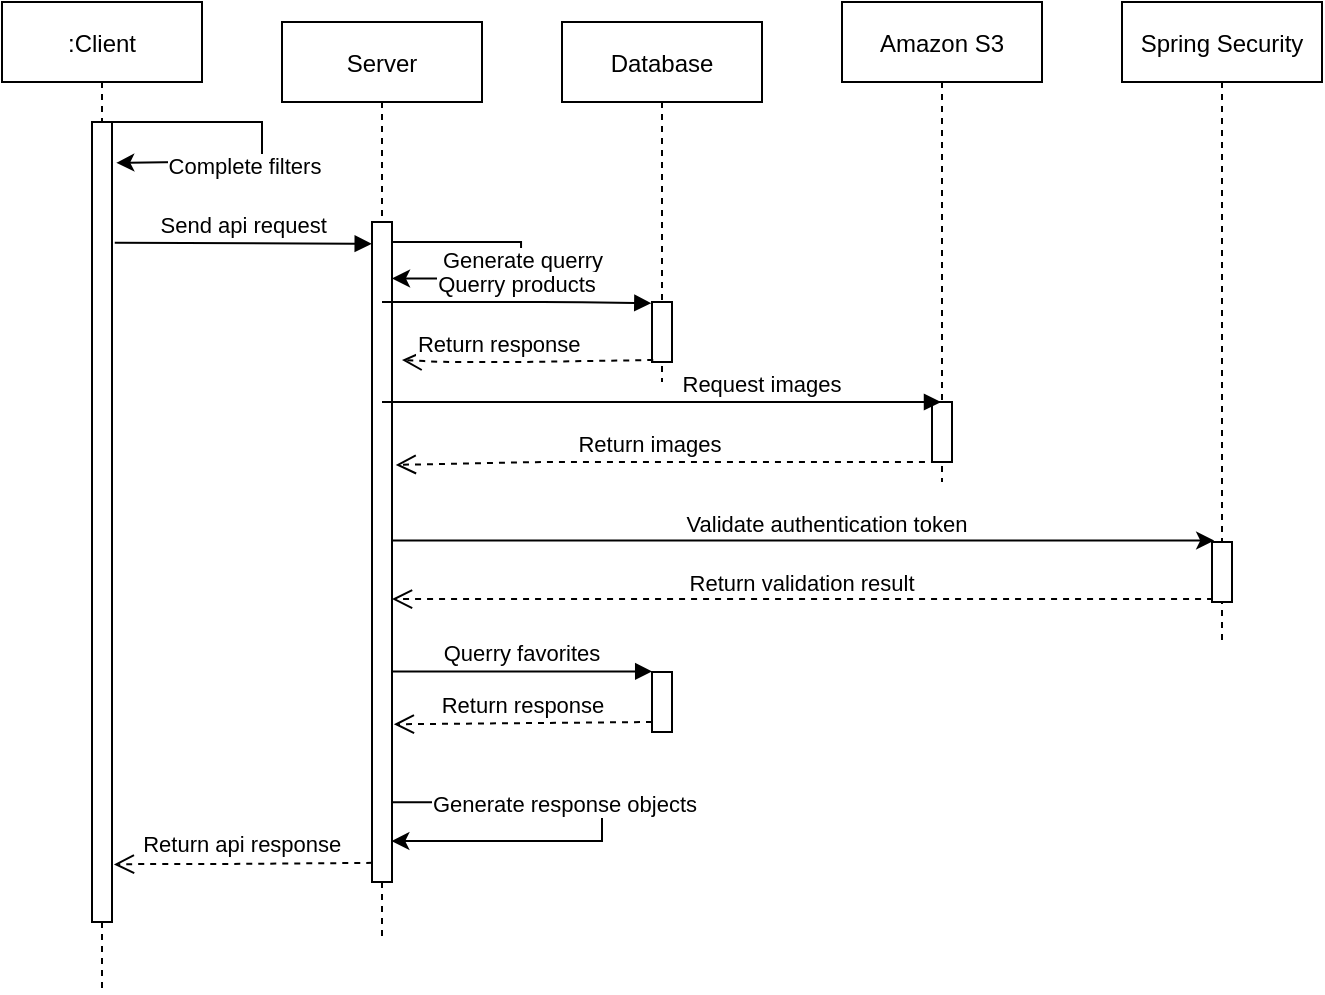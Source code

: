 <mxfile version="20.8.16" type="device"><diagram id="kgpKYQtTHZ0yAKxKKP6v" name="Page-1"><mxGraphModel dx="1276" dy="614" grid="1" gridSize="10" guides="1" tooltips="1" connect="1" arrows="1" fold="1" page="1" pageScale="1" pageWidth="850" pageHeight="1100" math="0" shadow="0"><root><mxCell id="0"/><mxCell id="1" parent="0"/><mxCell id="3nuBFxr9cyL0pnOWT2aG-1" value=":Client" style="shape=umlLifeline;perimeter=lifelinePerimeter;container=1;collapsible=0;recursiveResize=0;rounded=0;shadow=0;strokeWidth=1;" parent="1" vertex="1"><mxGeometry x="120" y="10" width="100" height="495" as="geometry"/></mxCell><mxCell id="3nuBFxr9cyL0pnOWT2aG-2" value="" style="points=[];perimeter=orthogonalPerimeter;rounded=0;shadow=0;strokeWidth=1;" parent="3nuBFxr9cyL0pnOWT2aG-1" vertex="1"><mxGeometry x="45" y="60" width="10" height="400" as="geometry"/></mxCell><mxCell id="amxqYJAk1gWmJ-G8Z1ON-53" value="" style="endArrow=classic;html=1;rounded=0;entryX=1.214;entryY=0.051;entryDx=0;entryDy=0;entryPerimeter=0;" parent="3nuBFxr9cyL0pnOWT2aG-1" source="3nuBFxr9cyL0pnOWT2aG-1" target="3nuBFxr9cyL0pnOWT2aG-2" edge="1"><mxGeometry width="50" height="50" relative="1" as="geometry"><mxPoint x="100" y="110" as="sourcePoint"/><mxPoint x="150" y="60" as="targetPoint"/><Array as="points"><mxPoint x="90" y="60"/><mxPoint x="130" y="60"/><mxPoint x="130" y="70"/><mxPoint x="130" y="80"/><mxPoint x="90" y="80"/></Array></mxGeometry></mxCell><mxCell id="amxqYJAk1gWmJ-G8Z1ON-55" value="Complete filters" style="edgeLabel;html=1;align=center;verticalAlign=middle;resizable=0;points=[];" parent="amxqYJAk1gWmJ-G8Z1ON-53" vertex="1" connectable="0"><mxGeometry x="0.259" y="2" relative="1" as="geometry"><mxPoint as="offset"/></mxGeometry></mxCell><mxCell id="3nuBFxr9cyL0pnOWT2aG-5" value="Server" style="shape=umlLifeline;perimeter=lifelinePerimeter;container=1;collapsible=0;recursiveResize=0;rounded=0;shadow=0;strokeWidth=1;" parent="1" vertex="1"><mxGeometry x="260" y="20" width="100" height="460" as="geometry"/></mxCell><mxCell id="3nuBFxr9cyL0pnOWT2aG-6" value="" style="points=[];perimeter=orthogonalPerimeter;rounded=0;shadow=0;strokeWidth=1;" parent="3nuBFxr9cyL0pnOWT2aG-5" vertex="1"><mxGeometry x="45" y="100" width="10" height="330" as="geometry"/></mxCell><mxCell id="amxqYJAk1gWmJ-G8Z1ON-42" value="" style="endArrow=classic;html=1;rounded=0;exitX=1.1;exitY=0.024;exitDx=0;exitDy=0;exitPerimeter=0;entryX=1.048;entryY=0.094;entryDx=0;entryDy=0;entryPerimeter=0;edgeStyle=elbowEdgeStyle;" parent="3nuBFxr9cyL0pnOWT2aG-5" edge="1"><mxGeometry width="50" height="50" relative="1" as="geometry"><mxPoint x="55.52" y="110.0" as="sourcePoint"/><mxPoint x="55.0" y="128.2" as="targetPoint"/><Array as="points"><mxPoint x="119.52" y="108.76"/><mxPoint x="119.52" y="118.76"/><mxPoint x="79.52" y="118.76"/></Array></mxGeometry></mxCell><mxCell id="amxqYJAk1gWmJ-G8Z1ON-44" value="Generate querry" style="edgeLabel;html=1;align=center;verticalAlign=middle;resizable=0;points=[];" parent="amxqYJAk1gWmJ-G8Z1ON-42" vertex="1" connectable="0"><mxGeometry x="-0.48" y="-2" relative="1" as="geometry"><mxPoint x="26" y="7" as="offset"/></mxGeometry></mxCell><mxCell id="amxqYJAk1gWmJ-G8Z1ON-51" value="" style="endArrow=classic;html=1;rounded=0;exitX=1.034;exitY=0.879;exitDx=0;exitDy=0;exitPerimeter=0;entryX=0.967;entryY=0.938;entryDx=0;entryDy=0;entryPerimeter=0;edgeStyle=elbowEdgeStyle;" parent="3nuBFxr9cyL0pnOWT2aG-5" source="3nuBFxr9cyL0pnOWT2aG-6" target="3nuBFxr9cyL0pnOWT2aG-6" edge="1"><mxGeometry width="50" height="50" relative="1" as="geometry"><mxPoint x="90" y="430" as="sourcePoint"/><mxPoint x="140" y="380" as="targetPoint"/><Array as="points"><mxPoint x="160" y="420"/><mxPoint x="160" y="400"/></Array></mxGeometry></mxCell><mxCell id="amxqYJAk1gWmJ-G8Z1ON-52" value="Generate response objects" style="edgeLabel;html=1;align=center;verticalAlign=middle;resizable=0;points=[];" parent="amxqYJAk1gWmJ-G8Z1ON-51" vertex="1" connectable="0"><mxGeometry x="-0.451" y="-1" relative="1" as="geometry"><mxPoint x="22" as="offset"/></mxGeometry></mxCell><mxCell id="JZSL9WO_KzAMcPUhdWvp-1" value="Database" style="shape=umlLifeline;perimeter=lifelinePerimeter;container=1;collapsible=0;recursiveResize=0;rounded=0;shadow=0;strokeWidth=1;" parent="1" vertex="1"><mxGeometry x="400" y="20" width="100" height="180" as="geometry"/></mxCell><mxCell id="JZSL9WO_KzAMcPUhdWvp-2" value="" style="points=[];perimeter=orthogonalPerimeter;rounded=0;shadow=0;strokeWidth=1;" parent="JZSL9WO_KzAMcPUhdWvp-1" vertex="1"><mxGeometry x="45" y="140" width="10" height="30" as="geometry"/></mxCell><mxCell id="JZSL9WO_KzAMcPUhdWvp-6" value="Querry products" style="verticalAlign=bottom;endArrow=block;shadow=0;strokeWidth=1;entryX=-0.034;entryY=0.02;entryDx=0;entryDy=0;entryPerimeter=0;" parent="1" source="3nuBFxr9cyL0pnOWT2aG-5" target="JZSL9WO_KzAMcPUhdWvp-2" edge="1"><mxGeometry x="0.0" relative="1" as="geometry"><mxPoint x="320" y="160" as="sourcePoint"/><mxPoint x="520" y="170" as="targetPoint"/><mxPoint as="offset"/><Array as="points"><mxPoint x="370" y="160"/><mxPoint x="400" y="160"/></Array></mxGeometry></mxCell><mxCell id="amxqYJAk1gWmJ-G8Z1ON-3" value="Amazon S3" style="shape=umlLifeline;perimeter=lifelinePerimeter;container=1;collapsible=0;recursiveResize=0;rounded=0;shadow=0;strokeWidth=1;" parent="1" vertex="1"><mxGeometry x="540" y="10" width="100" height="240" as="geometry"/></mxCell><mxCell id="amxqYJAk1gWmJ-G8Z1ON-4" value="" style="points=[];perimeter=orthogonalPerimeter;rounded=0;shadow=0;strokeWidth=1;" parent="amxqYJAk1gWmJ-G8Z1ON-3" vertex="1"><mxGeometry x="45" y="200" width="10" height="30" as="geometry"/></mxCell><mxCell id="amxqYJAk1gWmJ-G8Z1ON-1" value="Return response" style="verticalAlign=bottom;endArrow=open;dashed=1;endSize=8;shadow=0;strokeWidth=1;exitX=0.062;exitY=0.967;exitDx=0;exitDy=0;exitPerimeter=0;" parent="1" source="JZSL9WO_KzAMcPUhdWvp-2" edge="1"><mxGeometry x="0.228" relative="1" as="geometry"><mxPoint x="320" y="189" as="targetPoint"/><mxPoint x="485" y="190.0" as="sourcePoint"/><Array as="points"><mxPoint x="380" y="190"/><mxPoint x="340" y="190"/></Array><mxPoint as="offset"/></mxGeometry></mxCell><mxCell id="amxqYJAk1gWmJ-G8Z1ON-15" value="Spring Security" style="shape=umlLifeline;perimeter=lifelinePerimeter;container=1;collapsible=0;recursiveResize=0;rounded=0;shadow=0;strokeWidth=1;" parent="1" vertex="1"><mxGeometry x="680" y="10" width="100" height="320" as="geometry"/></mxCell><mxCell id="amxqYJAk1gWmJ-G8Z1ON-19" value="" style="endArrow=classic;html=1;rounded=0;entryX=0.109;entryY=-0.024;entryDx=0;entryDy=0;entryPerimeter=0;" parent="1" source="3nuBFxr9cyL0pnOWT2aG-6" target="amxqYJAk1gWmJ-G8Z1ON-18" edge="1"><mxGeometry width="50" height="50" relative="1" as="geometry"><mxPoint x="320" y="279" as="sourcePoint"/><mxPoint x="560" y="280" as="targetPoint"/></mxGeometry></mxCell><mxCell id="amxqYJAk1gWmJ-G8Z1ON-20" value="Validate authentication token" style="edgeLabel;html=1;align=center;verticalAlign=middle;resizable=0;points=[];" parent="amxqYJAk1gWmJ-G8Z1ON-19" vertex="1" connectable="0"><mxGeometry x="0.052" y="1" relative="1" as="geometry"><mxPoint x="1" y="-8" as="offset"/></mxGeometry></mxCell><mxCell id="amxqYJAk1gWmJ-G8Z1ON-27" value="Return response" style="verticalAlign=bottom;endArrow=open;dashed=1;endSize=8;shadow=0;strokeWidth=1;entryX=1.092;entryY=0.761;entryDx=0;entryDy=0;entryPerimeter=0;" parent="1" target="3nuBFxr9cyL0pnOWT2aG-6" edge="1"><mxGeometry relative="1" as="geometry"><mxPoint x="320" y="370" as="targetPoint"/><mxPoint x="445" y="370" as="sourcePoint"/></mxGeometry></mxCell><mxCell id="amxqYJAk1gWmJ-G8Z1ON-23" value="" style="points=[];perimeter=orthogonalPerimeter;rounded=0;shadow=0;strokeWidth=1;" parent="1" vertex="1"><mxGeometry x="445" y="345" width="10" height="30" as="geometry"/></mxCell><mxCell id="amxqYJAk1gWmJ-G8Z1ON-26" value="Querry favorites" style="verticalAlign=bottom;endArrow=block;shadow=0;strokeWidth=1;entryX=0.011;entryY=-0.009;entryDx=0;entryDy=0;entryPerimeter=0;" parent="1" source="3nuBFxr9cyL0pnOWT2aG-6" target="amxqYJAk1gWmJ-G8Z1ON-23" edge="1"><mxGeometry x="-0.001" relative="1" as="geometry"><mxPoint x="320" y="345" as="sourcePoint"/><mxPoint x="440" y="295" as="targetPoint"/><mxPoint as="offset"/></mxGeometry></mxCell><mxCell id="amxqYJAk1gWmJ-G8Z1ON-9" value="Request images" style="verticalAlign=bottom;endArrow=block;shadow=0;strokeWidth=1;" parent="1" source="3nuBFxr9cyL0pnOWT2aG-5" target="amxqYJAk1gWmJ-G8Z1ON-3" edge="1"><mxGeometry x="0.36" relative="1" as="geometry"><mxPoint x="320" y="220" as="sourcePoint"/><mxPoint x="444.54" y="175.68" as="targetPoint"/><mxPoint as="offset"/><Array as="points"><mxPoint x="500" y="210"/><mxPoint x="550" y="210"/><mxPoint x="580" y="210"/></Array></mxGeometry></mxCell><mxCell id="amxqYJAk1gWmJ-G8Z1ON-22" value="Return validation result" style="verticalAlign=bottom;endArrow=open;dashed=1;endSize=8;shadow=0;strokeWidth=1;exitX=0.053;exitY=0.951;exitDx=0;exitDy=0;exitPerimeter=0;" parent="1" source="amxqYJAk1gWmJ-G8Z1ON-18" target="3nuBFxr9cyL0pnOWT2aG-6" edge="1"><mxGeometry x="0.001" y="1" relative="1" as="geometry"><mxPoint x="320" y="265" as="targetPoint"/><mxPoint x="730" y="265" as="sourcePoint"/><mxPoint as="offset"/></mxGeometry></mxCell><mxCell id="JZSL9WO_KzAMcPUhdWvp-9" value="Send api request" style="verticalAlign=bottom;endArrow=block;shadow=0;strokeWidth=1;entryX=-0.014;entryY=0.033;entryDx=0;entryDy=0;entryPerimeter=0;exitX=1.138;exitY=0.151;exitDx=0;exitDy=0;exitPerimeter=0;" parent="1" source="3nuBFxr9cyL0pnOWT2aG-2" target="3nuBFxr9cyL0pnOWT2aG-6" edge="1"><mxGeometry x="0.001" relative="1" as="geometry"><mxPoint x="180" y="120" as="sourcePoint"/><mxPoint x="300" y="120" as="targetPoint"/><mxPoint as="offset"/></mxGeometry></mxCell><mxCell id="amxqYJAk1gWmJ-G8Z1ON-18" value="" style="points=[];perimeter=orthogonalPerimeter;rounded=0;shadow=0;strokeWidth=1;" parent="1" vertex="1"><mxGeometry x="725" y="280" width="10" height="30" as="geometry"/></mxCell><mxCell id="amxqYJAk1gWmJ-G8Z1ON-46" value="Return images" style="verticalAlign=bottom;endArrow=open;dashed=1;endSize=8;shadow=0;strokeWidth=1;entryX=1.188;entryY=0.368;entryDx=0;entryDy=0;entryPerimeter=0;exitX=0.248;exitY=1;exitDx=0;exitDy=0;exitPerimeter=0;" parent="1" source="amxqYJAk1gWmJ-G8Z1ON-4" target="3nuBFxr9cyL0pnOWT2aG-6" edge="1"><mxGeometry x="0.059" relative="1" as="geometry"><mxPoint x="320" y="250" as="targetPoint"/><mxPoint x="725.53" y="237.5" as="sourcePoint"/><mxPoint as="offset"/><Array as="points"><mxPoint x="500" y="240"/><mxPoint x="390" y="240"/></Array></mxGeometry></mxCell><mxCell id="amxqYJAk1gWmJ-G8Z1ON-56" value="Return api response" style="verticalAlign=bottom;endArrow=open;dashed=1;endSize=8;shadow=0;strokeWidth=1;exitX=0.013;exitY=0.971;exitDx=0;exitDy=0;exitPerimeter=0;entryX=1.095;entryY=0.928;entryDx=0;entryDy=0;entryPerimeter=0;" parent="1" source="3nuBFxr9cyL0pnOWT2aG-6" target="3nuBFxr9cyL0pnOWT2aG-2" edge="1"><mxGeometry x="0.008" y="-1" relative="1" as="geometry"><mxPoint x="180" y="441" as="targetPoint"/><mxPoint x="300" y="440" as="sourcePoint"/><Array as="points"><mxPoint x="230" y="441"/><mxPoint x="190" y="441"/></Array><mxPoint as="offset"/></mxGeometry></mxCell></root></mxGraphModel></diagram></mxfile>
